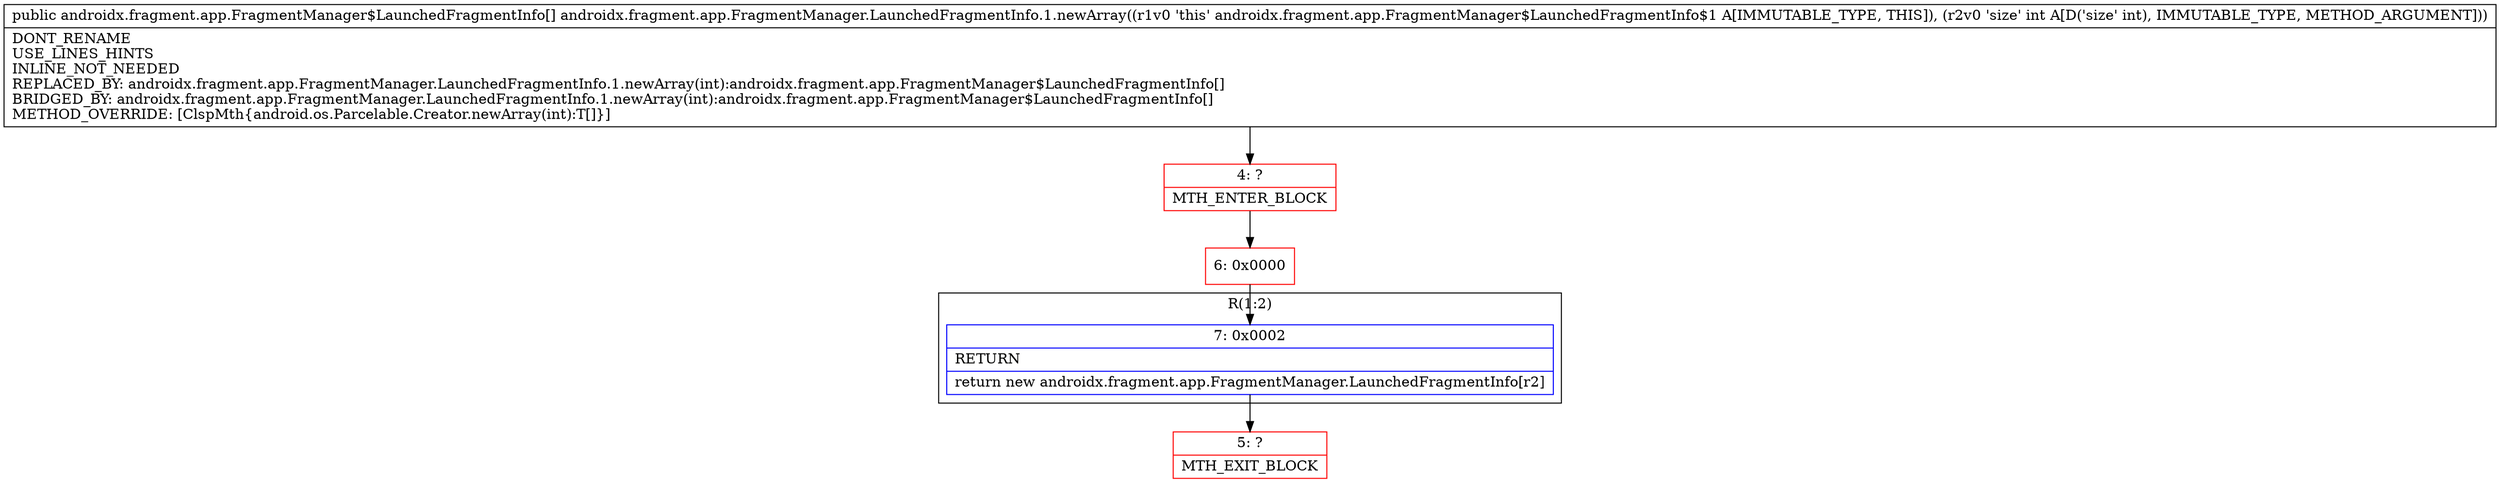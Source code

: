 digraph "CFG forandroidx.fragment.app.FragmentManager.LaunchedFragmentInfo.1.newArray(I)[Landroidx\/fragment\/app\/FragmentManager$LaunchedFragmentInfo;" {
subgraph cluster_Region_1125223873 {
label = "R(1:2)";
node [shape=record,color=blue];
Node_7 [shape=record,label="{7\:\ 0x0002|RETURN\l|return new androidx.fragment.app.FragmentManager.LaunchedFragmentInfo[r2]\l}"];
}
Node_4 [shape=record,color=red,label="{4\:\ ?|MTH_ENTER_BLOCK\l}"];
Node_6 [shape=record,color=red,label="{6\:\ 0x0000}"];
Node_5 [shape=record,color=red,label="{5\:\ ?|MTH_EXIT_BLOCK\l}"];
MethodNode[shape=record,label="{public androidx.fragment.app.FragmentManager$LaunchedFragmentInfo[] androidx.fragment.app.FragmentManager.LaunchedFragmentInfo.1.newArray((r1v0 'this' androidx.fragment.app.FragmentManager$LaunchedFragmentInfo$1 A[IMMUTABLE_TYPE, THIS]), (r2v0 'size' int A[D('size' int), IMMUTABLE_TYPE, METHOD_ARGUMENT]))  | DONT_RENAME\lUSE_LINES_HINTS\lINLINE_NOT_NEEDED\lREPLACED_BY: androidx.fragment.app.FragmentManager.LaunchedFragmentInfo.1.newArray(int):androidx.fragment.app.FragmentManager$LaunchedFragmentInfo[]\lBRIDGED_BY: androidx.fragment.app.FragmentManager.LaunchedFragmentInfo.1.newArray(int):androidx.fragment.app.FragmentManager$LaunchedFragmentInfo[]\lMETHOD_OVERRIDE: [ClspMth\{android.os.Parcelable.Creator.newArray(int):T[]\}]\l}"];
MethodNode -> Node_4;Node_7 -> Node_5;
Node_4 -> Node_6;
Node_6 -> Node_7;
}

